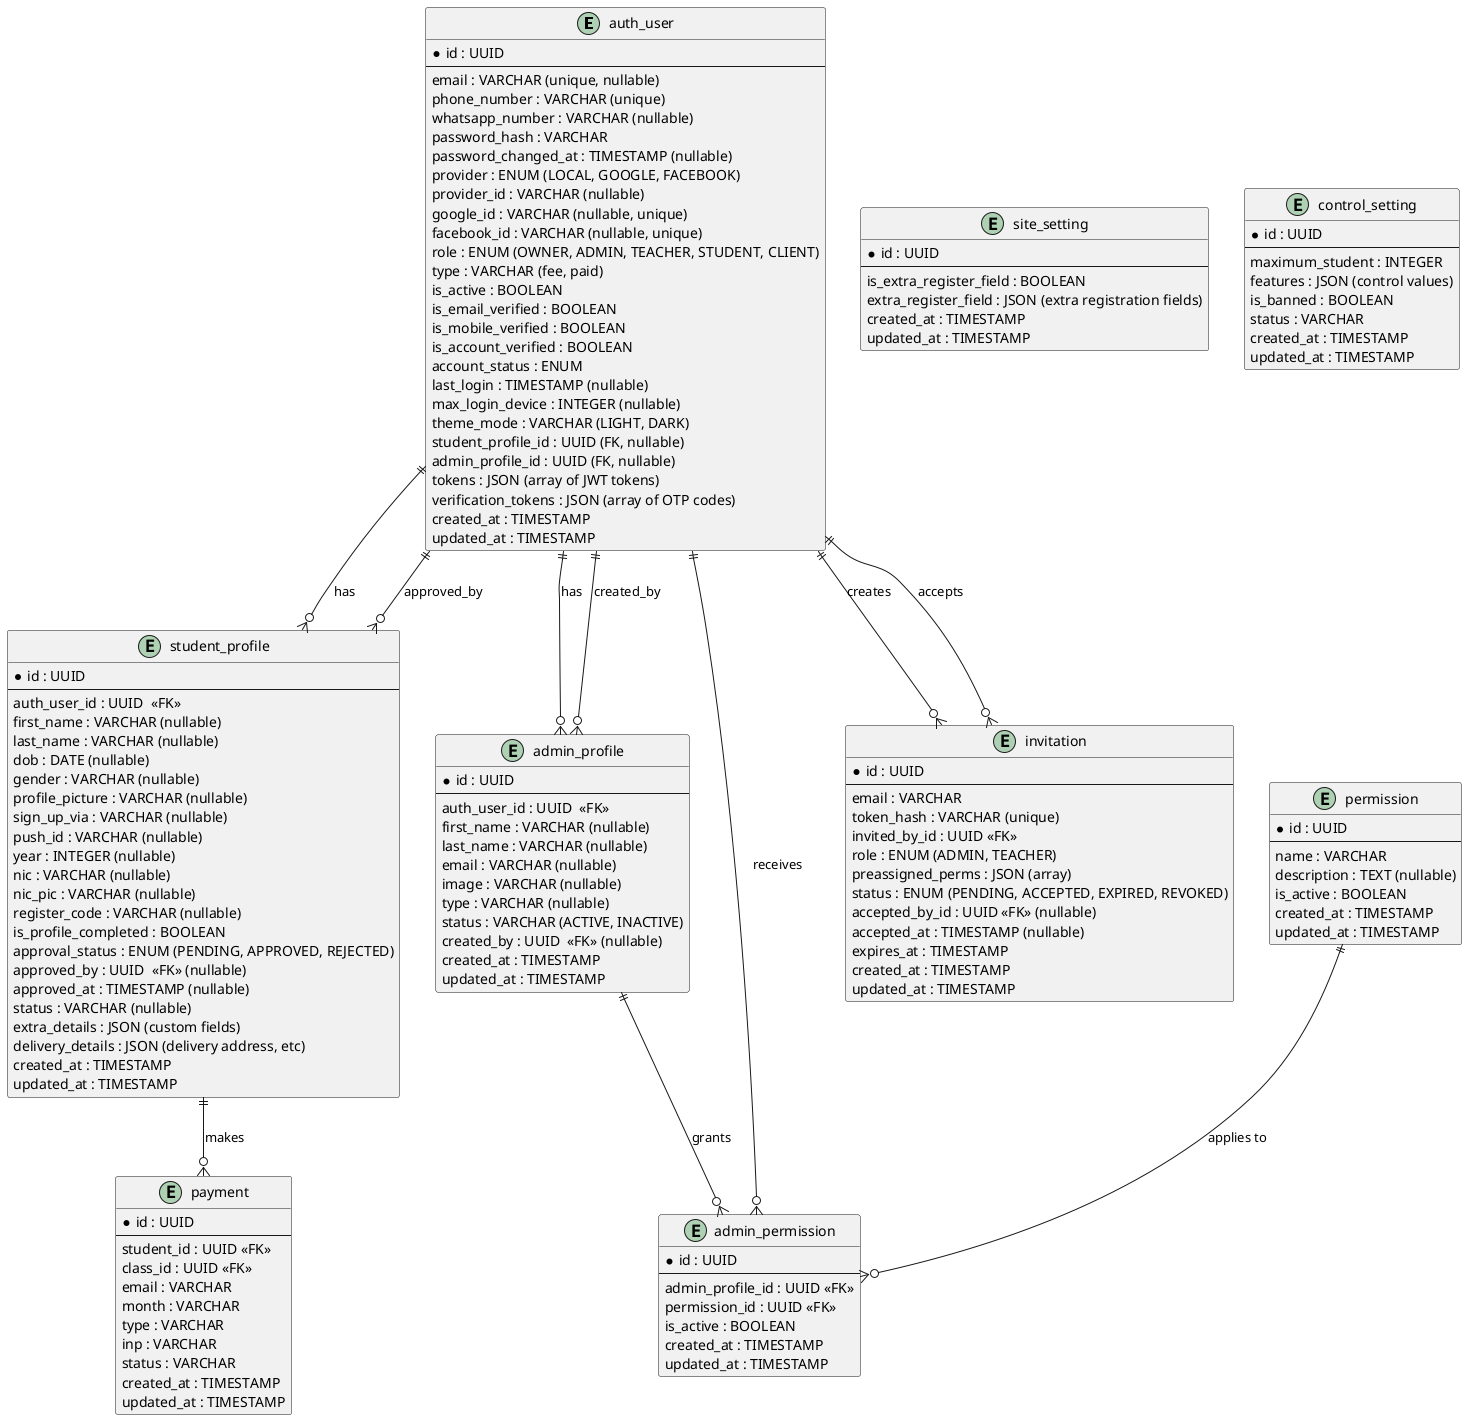 @startuml
' Hybrid Auth System ER Diagram - Refactored
' Token and VerificationToken merged as JSON objects in AuthUser

skinparam entity {
  BackgroundColor PaleGreen
  BorderColor Black
}

' ========== AUTH USER ==========
entity "auth_user" as auth_user {
  * id : UUID
  --
  email : VARCHAR (unique, nullable)
  phone_number : VARCHAR (unique)
  whatsapp_number : VARCHAR (nullable)
  password_hash : VARCHAR
  password_changed_at : TIMESTAMP (nullable)
  provider : ENUM (LOCAL, GOOGLE, FACEBOOK)
  provider_id : VARCHAR (nullable)
  google_id : VARCHAR (nullable, unique)
  facebook_id : VARCHAR (nullable, unique)
  role : ENUM (OWNER, ADMIN, TEACHER, STUDENT, CLIENT)
  type : VARCHAR (fee, paid)
  is_active : BOOLEAN
  is_email_verified : BOOLEAN
  is_mobile_verified : BOOLEAN
  is_account_verified : BOOLEAN
  account_status : ENUM
  last_login : TIMESTAMP (nullable)
  max_login_device : INTEGER (nullable)
  theme_mode : VARCHAR (LIGHT, DARK)
  student_profile_id : UUID (FK, nullable)
  admin_profile_id : UUID (FK, nullable)
  tokens : JSON (array of JWT tokens)
  verification_tokens : JSON (array of OTP codes)
  created_at : TIMESTAMP
  updated_at : TIMESTAMP
}

' ========== STUDENT PROFILE ==========
entity "student_profile" as student_profile {
  * id : UUID
  --
  auth_user_id : UUID  <<FK>>
  first_name : VARCHAR (nullable)
  last_name : VARCHAR (nullable)
  dob : DATE (nullable)
  gender : VARCHAR (nullable)
  profile_picture : VARCHAR (nullable)
  sign_up_via : VARCHAR (nullable)
  push_id : VARCHAR (nullable)
  year : INTEGER (nullable)
  nic : VARCHAR (nullable)
  nic_pic : VARCHAR (nullable)
  register_code : VARCHAR (nullable)
  is_profile_completed : BOOLEAN
  approval_status : ENUM (PENDING, APPROVED, REJECTED)
  approved_by : UUID  <<FK>> (nullable)
  approved_at : TIMESTAMP (nullable)
  status : VARCHAR (nullable)
  extra_details : JSON (custom fields)
  delivery_details : JSON (delivery address, etc)
  created_at : TIMESTAMP
  updated_at : TIMESTAMP
}

' ========== ADMIN PROFILE ==========
entity "admin_profile" as admin_profile {
  * id : UUID
  --
  auth_user_id : UUID  <<FK>>
  first_name : VARCHAR (nullable)
  last_name : VARCHAR (nullable)
  email : VARCHAR (nullable)
  image : VARCHAR (nullable)
  type : VARCHAR (nullable)
  status : VARCHAR (ACTIVE, INACTIVE)
  created_by : UUID  <<FK>> (nullable)
  created_at : TIMESTAMP
  updated_at : TIMESTAMP
}

' ========== PERMISSIONS ==========
entity "permission" as permission {
  * id : UUID
  --
  name : VARCHAR
  description : TEXT (nullable)
  is_active : BOOLEAN
  created_at : TIMESTAMP
  updated_at : TIMESTAMP
}

entity "admin_permission" as admin_permission {
  * id : UUID
  --
  admin_profile_id : UUID <<FK>>
  permission_id : UUID <<FK>>
  is_active : BOOLEAN
  created_at : TIMESTAMP
  updated_at : TIMESTAMP
}

' ========== INVITATION ==========
entity "invitation" as invitation {
  * id : UUID
  --
  email : VARCHAR
  token_hash : VARCHAR (unique)
  invited_by_id : UUID <<FK>>
  role : ENUM (ADMIN, TEACHER)
  preassigned_perms : JSON (array)
  status : ENUM (PENDING, ACCEPTED, EXPIRED, REVOKED)
  accepted_by_id : UUID <<FK>> (nullable)
  accepted_at : TIMESTAMP (nullable)
  expires_at : TIMESTAMP
  created_at : TIMESTAMP
  updated_at : TIMESTAMP
}

' ========== SITE SETTINGS ==========
entity "site_setting" as site_setting {
  * id : UUID
  --
  is_extra_register_field : BOOLEAN
  extra_register_field : JSON (extra registration fields)
  created_at : TIMESTAMP
  updated_at : TIMESTAMP
}

' ========== CENTRAL SETTINGS ==========
entity "control_setting" as control_setting {
  * id : UUID
  --
  maximum_student : INTEGER
  features : JSON (control values)
  is_banned : BOOLEAN
  status : VARCHAR
  created_at : TIMESTAMP
  updated_at : TIMESTAMP
}

' ========== PAYMENT ==========
entity "payment" as payment {
  * id : UUID
  --
  student_id : UUID <<FK>>
  class_id : UUID <<FK>>
  email : VARCHAR
  month : VARCHAR
  type : VARCHAR
  inp : VARCHAR
  status : VARCHAR
  created_at : TIMESTAMP
  updated_at : TIMESTAMP
}

' ========== RELATIONSHIPS ==========
auth_user ||--o{ student_profile : "has"
auth_user ||--o{ admin_profile : "has"
auth_user ||--o{ admin_permission : "receives"
admin_profile ||--o{ admin_permission : "grants"
permission ||--o{ admin_permission : "applies to"
auth_user ||--o{ invitation : "creates"
auth_user ||--o{ invitation : "accepts"
student_profile }o--|| auth_user : "approved_by"
admin_profile }o--|| auth_user : "created_by"
student_profile ||--o{ payment : "makes"

@enduml
